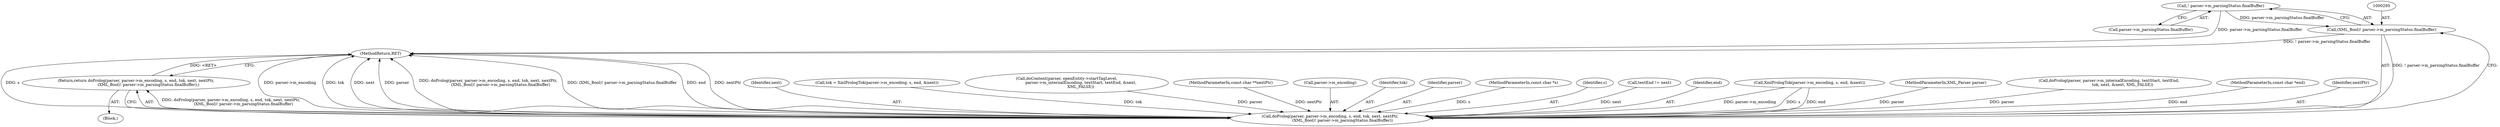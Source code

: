 digraph "0_libexpat_c20b758c332d9a13afbbb276d30db1d183a85d43_1@API" {
"1000296" [label="(Call,! parser->m_parsingStatus.finalBuffer)"];
"1000294" [label="(Call,(XML_Bool)! parser->m_parsingStatus.finalBuffer)"];
"1000284" [label="(Call,doProlog(parser, parser->m_encoding, s, end, tok, next, nextPtr,\n                    (XML_Bool)! parser->m_parsingStatus.finalBuffer))"];
"1000283" [label="(Return,return doProlog(parser, parser->m_encoding, s, end, tok, next, nextPtr,\n                    (XML_Bool)! parser->m_parsingStatus.finalBuffer);)"];
"1000292" [label="(Identifier,next)"];
"1000273" [label="(Call,tok = XmlPrologTok(parser->m_encoding, s, end, &next))"];
"1000188" [label="(Call,doContent(parser, openEntity->startTagLevel,\n                       parser->m_internalEncoding, textStart, textEnd, &next,\n                       XML_FALSE))"];
"1000107" [label="(MethodParameterIn,const char **nextPtr)"];
"1000266" [label="(Block,)"];
"1000286" [label="(Call,parser->m_encoding)"];
"1000291" [label="(Identifier,tok)"];
"1000285" [label="(Identifier,parser)"];
"1000105" [label="(MethodParameterIn,const char *s)"];
"1000289" [label="(Identifier,s)"];
"1000283" [label="(Return,return doProlog(parser, parser->m_encoding, s, end, tok, next, nextPtr,\n                    (XML_Bool)! parser->m_parsingStatus.finalBuffer);)"];
"1000210" [label="(Call,textEnd != next)"];
"1000294" [label="(Call,(XML_Bool)! parser->m_parsingStatus.finalBuffer)"];
"1000290" [label="(Identifier,end)"];
"1000275" [label="(Call,XmlPrologTok(parser->m_encoding, s, end, &next))"];
"1000104" [label="(MethodParameterIn,XML_Parser parser)"];
"1000173" [label="(Call,doProlog(parser, parser->m_internalEncoding, textStart, textEnd,\n                      tok, next, &next, XML_FALSE))"];
"1000106" [label="(MethodParameterIn,const char *end)"];
"1000332" [label="(MethodReturn,RET)"];
"1000296" [label="(Call,! parser->m_parsingStatus.finalBuffer)"];
"1000297" [label="(Call,parser->m_parsingStatus.finalBuffer)"];
"1000284" [label="(Call,doProlog(parser, parser->m_encoding, s, end, tok, next, nextPtr,\n                    (XML_Bool)! parser->m_parsingStatus.finalBuffer))"];
"1000293" [label="(Identifier,nextPtr)"];
"1000296" -> "1000294"  [label="AST: "];
"1000296" -> "1000297"  [label="CFG: "];
"1000297" -> "1000296"  [label="AST: "];
"1000294" -> "1000296"  [label="CFG: "];
"1000296" -> "1000332"  [label="DDG: parser->m_parsingStatus.finalBuffer"];
"1000296" -> "1000294"  [label="DDG: parser->m_parsingStatus.finalBuffer"];
"1000294" -> "1000284"  [label="AST: "];
"1000295" -> "1000294"  [label="AST: "];
"1000284" -> "1000294"  [label="CFG: "];
"1000294" -> "1000332"  [label="DDG: ! parser->m_parsingStatus.finalBuffer"];
"1000294" -> "1000284"  [label="DDG: ! parser->m_parsingStatus.finalBuffer"];
"1000284" -> "1000283"  [label="AST: "];
"1000285" -> "1000284"  [label="AST: "];
"1000286" -> "1000284"  [label="AST: "];
"1000289" -> "1000284"  [label="AST: "];
"1000290" -> "1000284"  [label="AST: "];
"1000291" -> "1000284"  [label="AST: "];
"1000292" -> "1000284"  [label="AST: "];
"1000293" -> "1000284"  [label="AST: "];
"1000283" -> "1000284"  [label="CFG: "];
"1000284" -> "1000332"  [label="DDG: parser->m_encoding"];
"1000284" -> "1000332"  [label="DDG: tok"];
"1000284" -> "1000332"  [label="DDG: next"];
"1000284" -> "1000332"  [label="DDG: parser"];
"1000284" -> "1000332"  [label="DDG: doProlog(parser, parser->m_encoding, s, end, tok, next, nextPtr,\n                    (XML_Bool)! parser->m_parsingStatus.finalBuffer)"];
"1000284" -> "1000332"  [label="DDG: (XML_Bool)! parser->m_parsingStatus.finalBuffer"];
"1000284" -> "1000332"  [label="DDG: end"];
"1000284" -> "1000332"  [label="DDG: nextPtr"];
"1000284" -> "1000332"  [label="DDG: s"];
"1000284" -> "1000283"  [label="DDG: doProlog(parser, parser->m_encoding, s, end, tok, next, nextPtr,\n                    (XML_Bool)! parser->m_parsingStatus.finalBuffer)"];
"1000188" -> "1000284"  [label="DDG: parser"];
"1000173" -> "1000284"  [label="DDG: parser"];
"1000104" -> "1000284"  [label="DDG: parser"];
"1000275" -> "1000284"  [label="DDG: parser->m_encoding"];
"1000275" -> "1000284"  [label="DDG: s"];
"1000275" -> "1000284"  [label="DDG: end"];
"1000105" -> "1000284"  [label="DDG: s"];
"1000106" -> "1000284"  [label="DDG: end"];
"1000273" -> "1000284"  [label="DDG: tok"];
"1000210" -> "1000284"  [label="DDG: next"];
"1000107" -> "1000284"  [label="DDG: nextPtr"];
"1000283" -> "1000266"  [label="AST: "];
"1000332" -> "1000283"  [label="CFG: "];
"1000283" -> "1000332"  [label="DDG: <RET>"];
}
